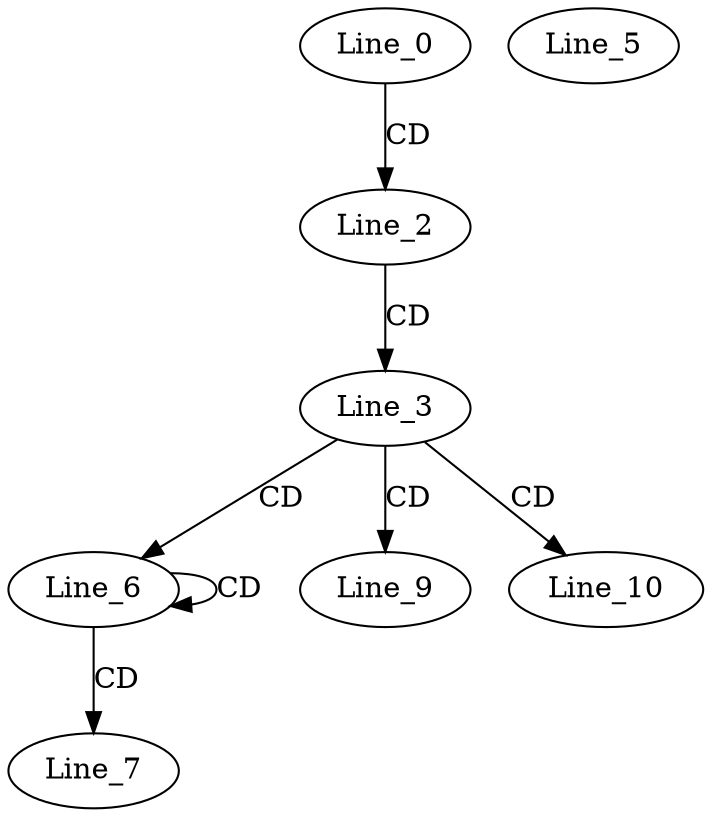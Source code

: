 digraph G {
  Line_0;
  Line_2;
  Line_3;
  Line_5;
  Line_6;
  Line_6;
  Line_7;
  Line_9;
  Line_10;
  Line_0 -> Line_2 [ label="CD" ];
  Line_2 -> Line_3 [ label="CD" ];
  Line_3 -> Line_6 [ label="CD" ];
  Line_6 -> Line_6 [ label="CD" ];
  Line_6 -> Line_7 [ label="CD" ];
  Line_3 -> Line_9 [ label="CD" ];
  Line_3 -> Line_10 [ label="CD" ];
}
